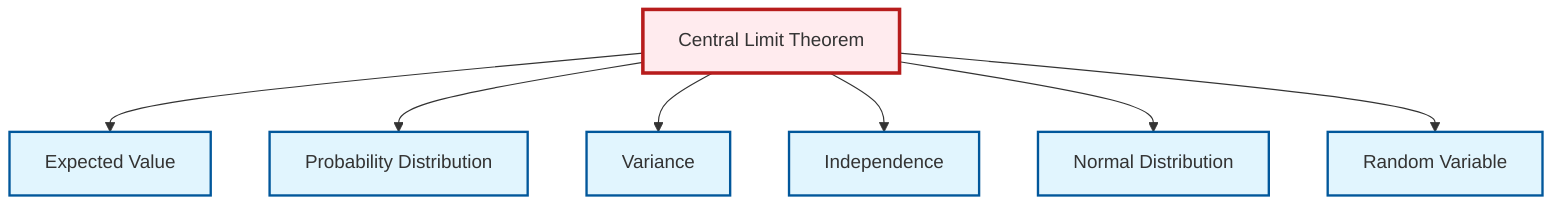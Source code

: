 graph TD
    classDef definition fill:#e1f5fe,stroke:#01579b,stroke-width:2px
    classDef theorem fill:#f3e5f5,stroke:#4a148c,stroke-width:2px
    classDef axiom fill:#fff3e0,stroke:#e65100,stroke-width:2px
    classDef example fill:#e8f5e9,stroke:#1b5e20,stroke-width:2px
    classDef current fill:#ffebee,stroke:#b71c1c,stroke-width:3px
    def-expectation["Expected Value"]:::definition
    def-variance["Variance"]:::definition
    def-random-variable["Random Variable"]:::definition
    thm-central-limit["Central Limit Theorem"]:::theorem
    def-probability-distribution["Probability Distribution"]:::definition
    def-normal-distribution["Normal Distribution"]:::definition
    def-independence["Independence"]:::definition
    thm-central-limit --> def-expectation
    thm-central-limit --> def-probability-distribution
    thm-central-limit --> def-variance
    thm-central-limit --> def-independence
    thm-central-limit --> def-normal-distribution
    thm-central-limit --> def-random-variable
    class thm-central-limit current